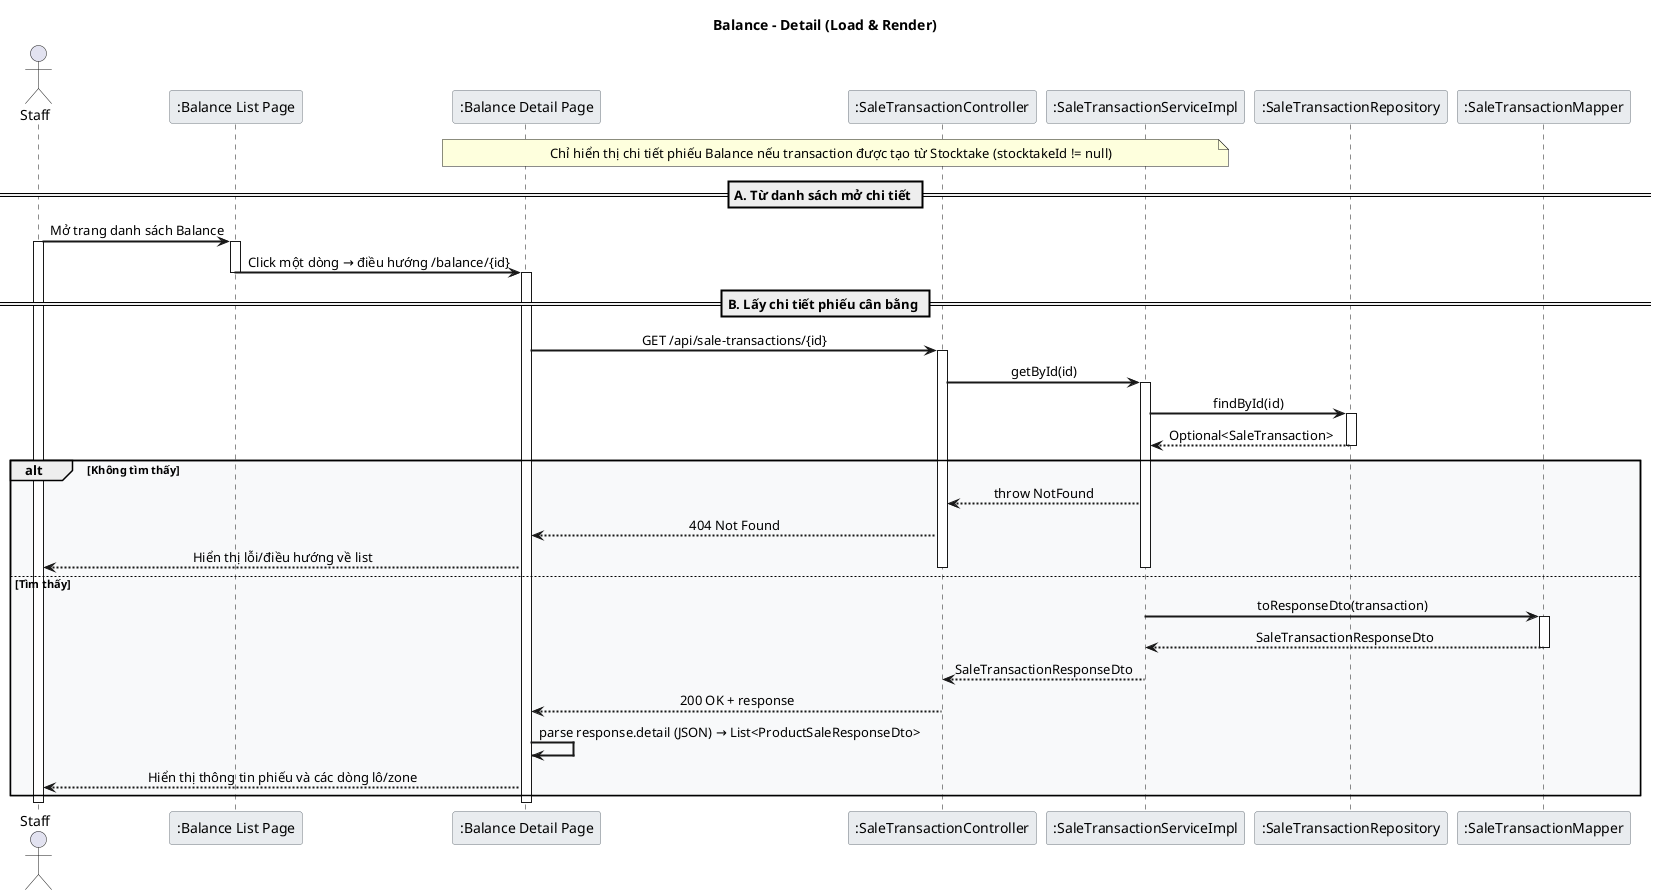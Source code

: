 @startuml Balance_Detail_Sequence

skinparam backgroundColor white
skinparam sequenceArrowThickness 2
skinparam sequenceMessageAlign center
skinparam sequenceGroupBodyBackgroundColor #F8F9FA
skinparam sequenceParticipantBorderColor #6C757D
skinparam sequenceParticipantBackgroundColor #E9ECEF
skinparam sequenceLifeLineStroke dash

title Balance – Detail (Load & Render)

actor Staff
participant ":Balance List Page" as ListUI
participant ":Balance Detail Page" as DetailUI
participant ":SaleTransactionController" as SaleController
participant ":SaleTransactionServiceImpl" as SaleService
participant ":SaleTransactionRepository" as SaleRepo
participant ":SaleTransactionMapper" as SaleMapper

note over DetailUI,SaleService
  Chỉ hiển thị chi tiết phiếu Balance nếu transaction được tạo từ Stocktake (stocktakeId != null)
end note

== A. Từ danh sách mở chi tiết ==
Staff -> ListUI: Mở trang danh sách Balance
activate Staff
activate ListUI
ListUI -> DetailUI: Click một dòng → điều hướng /balance/{id}
deactivate ListUI

== B. Lấy chi tiết phiếu cân bằng ==
activate DetailUI
DetailUI -> SaleController: GET /api/sale-transactions/{id}
activate SaleController
SaleController -> SaleService: getById(id)
activate SaleService
SaleService -> SaleRepo: findById(id)
activate SaleRepo
SaleRepo --> SaleService: Optional<SaleTransaction>
deactivate SaleRepo

alt Không tìm thấy
  SaleService --> SaleController: throw NotFound
  SaleController --> DetailUI: 404 Not Found
  DetailUI --> Staff: Hiển thị lỗi/điều hướng về list
  deactivate SaleService
  deactivate SaleController
else Tìm thấy
  SaleService -> SaleMapper: toResponseDto(transaction)
  activate SaleMapper
  SaleMapper --> SaleService: SaleTransactionResponseDto
  deactivate SaleMapper
  SaleService --> SaleController: SaleTransactionResponseDto
  deactivate SaleService
  SaleController --> DetailUI: 200 OK + response
  deactivate SaleController
  DetailUI -> DetailUI: parse response.detail (JSON) → List<ProductSaleResponseDto>
  DetailUI --> Staff: Hiển thị thông tin phiếu và các dòng lô/zone
end

deactivate DetailUI
deactivate Staff

@enduml 